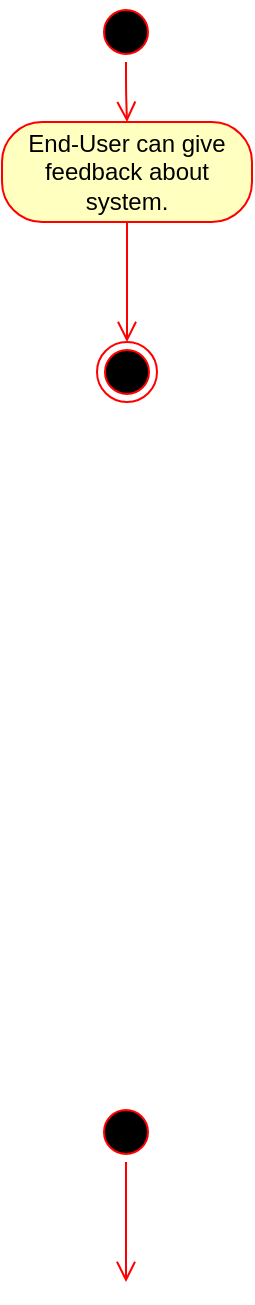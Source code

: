 <mxfile version="14.2.4" type="embed">
    <diagram id="e0_iEhcEgOdac__Tf4Jj" name="Page-1">
        <mxGraphModel dx="1058" dy="1618" grid="1" gridSize="10" guides="1" tooltips="1" connect="1" arrows="1" fold="1" page="1" pageScale="1" pageWidth="850" pageHeight="1100" math="0" shadow="0">
            <root>
                <mxCell id="0"/>
                <mxCell id="1" parent="0"/>
                <mxCell id="16" value="" style="ellipse;html=1;shape=startState;fillColor=#000000;strokeColor=#ff0000;" vertex="1" parent="1">
                    <mxGeometry x="410" y="-290" width="30" height="30" as="geometry"/>
                </mxCell>
                <mxCell id="17" value="" style="edgeStyle=orthogonalEdgeStyle;html=1;verticalAlign=bottom;endArrow=open;endSize=8;strokeColor=#ff0000;" edge="1" source="16" parent="1">
                    <mxGeometry relative="1" as="geometry">
                        <mxPoint x="425" y="-200" as="targetPoint"/>
                    </mxGeometry>
                </mxCell>
                <mxCell id="20" value="" style="ellipse;html=1;shape=startState;fillColor=#000000;strokeColor=#ff0000;" vertex="1" parent="1">
                    <mxGeometry x="410" y="-840" width="30" height="30" as="geometry"/>
                </mxCell>
                <mxCell id="21" value="" style="edgeStyle=orthogonalEdgeStyle;html=1;verticalAlign=bottom;endArrow=open;endSize=8;strokeColor=#ff0000;entryX=0.5;entryY=0;entryDx=0;entryDy=0;" edge="1" source="20" parent="1" target="22">
                    <mxGeometry relative="1" as="geometry">
                        <mxPoint x="425" y="-770" as="targetPoint"/>
                    </mxGeometry>
                </mxCell>
                <mxCell id="22" value="End-User can give feedback about system." style="rounded=1;whiteSpace=wrap;html=1;arcSize=40;fontColor=#000000;fillColor=#ffffc0;strokeColor=#ff0000;" vertex="1" parent="1">
                    <mxGeometry x="363" y="-780" width="125" height="50" as="geometry"/>
                </mxCell>
                <mxCell id="23" value="" style="edgeStyle=orthogonalEdgeStyle;html=1;verticalAlign=bottom;endArrow=open;endSize=8;strokeColor=#ff0000;" edge="1" source="22" parent="1" target="24">
                    <mxGeometry relative="1" as="geometry">
                        <mxPoint x="425" y="-670" as="targetPoint"/>
                    </mxGeometry>
                </mxCell>
                <mxCell id="24" value="" style="ellipse;html=1;shape=endState;fillColor=#000000;strokeColor=#ff0000;" vertex="1" parent="1">
                    <mxGeometry x="410.5" y="-670" width="30" height="30" as="geometry"/>
                </mxCell>
            </root>
        </mxGraphModel>
    </diagram>
</mxfile>